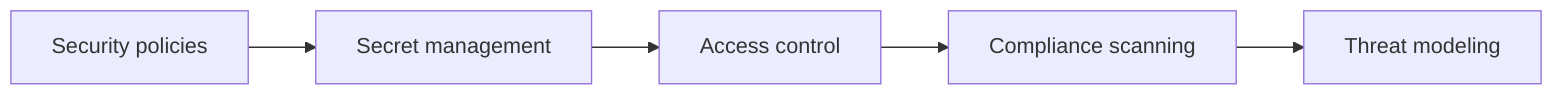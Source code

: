 graph LR
    A[Security policies]:::kv-primary --> B[Secret management]:::kv-highlight
    B --> C[Access control]:::kv-accent
    C --> D[Compliance scanning]:::kv-accent
    D --> E[Threat modeling]:::kv-primary
